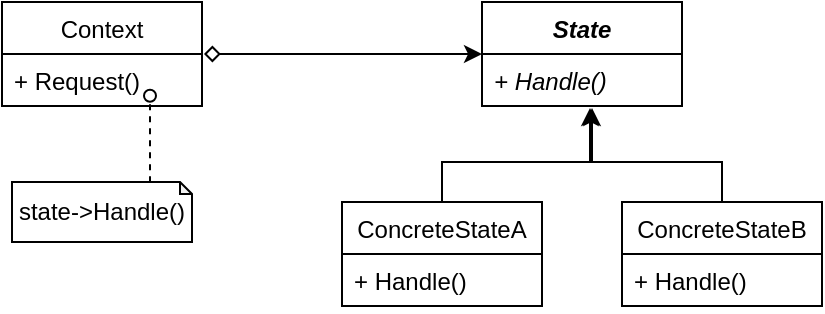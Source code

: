 <mxfile version="10.7.3" type="device"><diagram id="d-LI5dfPeabLEwgLjSUW" name="Page-1"><mxGraphModel dx="1624" dy="471" grid="1" gridSize="10" guides="1" tooltips="1" connect="1" arrows="1" fold="1" page="1" pageScale="1" pageWidth="827" pageHeight="1169" math="0" shadow="0"><root><mxCell id="0"/><mxCell id="1" parent="0"/><mxCell id="6H1JQOxvTGlk94pkXZ4S-13" style="edgeStyle=orthogonalEdgeStyle;rounded=0;orthogonalLoop=1;jettySize=auto;html=1;startArrow=diamond;startFill=0;" edge="1" parent="1"><mxGeometry relative="1" as="geometry"><mxPoint x="210" y="166" as="targetPoint"/><mxPoint x="71" y="166" as="sourcePoint"/><Array as="points"><mxPoint x="71" y="166"/></Array></mxGeometry></mxCell><mxCell id="6H1JQOxvTGlk94pkXZ4S-1" value="Context" style="swimlane;fontStyle=0;childLayout=stackLayout;horizontal=1;startSize=26;fillColor=none;horizontalStack=0;resizeParent=1;resizeParentMax=0;resizeLast=0;collapsible=1;marginBottom=0;" vertex="1" parent="1"><mxGeometry x="-30" y="140" width="100" height="52" as="geometry"/></mxCell><mxCell id="6H1JQOxvTGlk94pkXZ4S-2" value="+ Request()" style="text;strokeColor=none;fillColor=none;align=left;verticalAlign=top;spacingLeft=4;spacingRight=4;overflow=hidden;rotatable=0;points=[[0,0.5],[1,0.5]];portConstraint=eastwest;" vertex="1" parent="6H1JQOxvTGlk94pkXZ4S-1"><mxGeometry y="26" width="100" height="26" as="geometry"/></mxCell><mxCell id="6H1JQOxvTGlk94pkXZ4S-5" value="State" style="swimlane;fontStyle=3;childLayout=stackLayout;horizontal=1;startSize=26;fillColor=none;horizontalStack=0;resizeParent=1;resizeParentMax=0;resizeLast=0;collapsible=1;marginBottom=0;" vertex="1" parent="1"><mxGeometry x="210" y="140" width="100" height="52" as="geometry"/></mxCell><mxCell id="6H1JQOxvTGlk94pkXZ4S-6" value="+ Handle()" style="text;strokeColor=none;fillColor=none;align=left;verticalAlign=top;spacingLeft=4;spacingRight=4;overflow=hidden;rotatable=0;points=[[0,0.5],[1,0.5]];portConstraint=eastwest;fontStyle=2" vertex="1" parent="6H1JQOxvTGlk94pkXZ4S-5"><mxGeometry y="26" width="100" height="26" as="geometry"/></mxCell><mxCell id="6H1JQOxvTGlk94pkXZ4S-11" style="edgeStyle=orthogonalEdgeStyle;rounded=0;orthogonalLoop=1;jettySize=auto;html=1;entryX=0.54;entryY=1.038;entryDx=0;entryDy=0;entryPerimeter=0;" edge="1" parent="1" source="6H1JQOxvTGlk94pkXZ4S-7" target="6H1JQOxvTGlk94pkXZ4S-6"><mxGeometry relative="1" as="geometry"><Array as="points"><mxPoint x="190" y="220"/><mxPoint x="264" y="220"/></Array></mxGeometry></mxCell><mxCell id="6H1JQOxvTGlk94pkXZ4S-7" value="ConcreteStateA" style="swimlane;fontStyle=0;childLayout=stackLayout;horizontal=1;startSize=26;fillColor=none;horizontalStack=0;resizeParent=1;resizeParentMax=0;resizeLast=0;collapsible=1;marginBottom=0;" vertex="1" parent="1"><mxGeometry x="140" y="240" width="100" height="52" as="geometry"/></mxCell><mxCell id="6H1JQOxvTGlk94pkXZ4S-8" value="+ Handle()" style="text;strokeColor=none;fillColor=none;align=left;verticalAlign=top;spacingLeft=4;spacingRight=4;overflow=hidden;rotatable=0;points=[[0,0.5],[1,0.5]];portConstraint=eastwest;" vertex="1" parent="6H1JQOxvTGlk94pkXZ4S-7"><mxGeometry y="26" width="100" height="26" as="geometry"/></mxCell><mxCell id="6H1JQOxvTGlk94pkXZ4S-12" style="edgeStyle=orthogonalEdgeStyle;rounded=0;orthogonalLoop=1;jettySize=auto;html=1;entryX=0.55;entryY=1.038;entryDx=0;entryDy=0;entryPerimeter=0;" edge="1" parent="1" source="6H1JQOxvTGlk94pkXZ4S-9" target="6H1JQOxvTGlk94pkXZ4S-6"><mxGeometry relative="1" as="geometry"><Array as="points"><mxPoint x="330" y="220"/><mxPoint x="265" y="220"/></Array></mxGeometry></mxCell><mxCell id="6H1JQOxvTGlk94pkXZ4S-9" value="ConcreteStateB" style="swimlane;fontStyle=0;childLayout=stackLayout;horizontal=1;startSize=26;fillColor=none;horizontalStack=0;resizeParent=1;resizeParentMax=0;resizeLast=0;collapsible=1;marginBottom=0;" vertex="1" parent="1"><mxGeometry x="280" y="240" width="100" height="52" as="geometry"/></mxCell><mxCell id="6H1JQOxvTGlk94pkXZ4S-10" value="+ Handle()" style="text;strokeColor=none;fillColor=none;align=left;verticalAlign=top;spacingLeft=4;spacingRight=4;overflow=hidden;rotatable=0;points=[[0,0.5],[1,0.5]];portConstraint=eastwest;" vertex="1" parent="6H1JQOxvTGlk94pkXZ4S-9"><mxGeometry y="26" width="100" height="26" as="geometry"/></mxCell><mxCell id="6H1JQOxvTGlk94pkXZ4S-15" style="edgeStyle=orthogonalEdgeStyle;rounded=0;orthogonalLoop=1;jettySize=auto;html=1;entryX=0.5;entryY=1;entryDx=0;entryDy=0;endArrow=oval;endFill=0;dashed=1;exitX=0.5;exitY=0;exitDx=0;exitDy=0;exitPerimeter=0;" edge="1" parent="1"><mxGeometry relative="1" as="geometry"><mxPoint x="44" y="230.143" as="sourcePoint"/><mxPoint x="44" y="186.857" as="targetPoint"/></mxGeometry></mxCell><mxCell id="6H1JQOxvTGlk94pkXZ4S-14" value="state-&amp;gt;Handle()" style="shape=note;whiteSpace=wrap;html=1;backgroundOutline=1;darkOpacity=0.05;size=6;" vertex="1" parent="1"><mxGeometry x="-25" y="230" width="90" height="30" as="geometry"/></mxCell></root></mxGraphModel></diagram></mxfile>